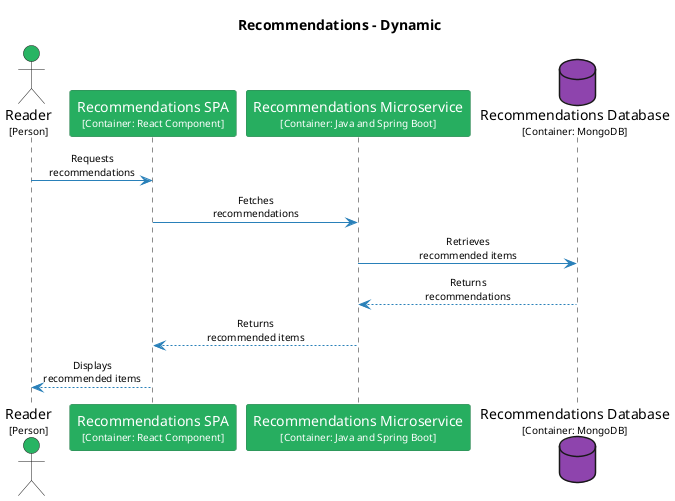 @startuml
set separator none
title Recommendations - Dynamic

skinparam {
  arrowFontSize 10
  defaultTextAlignment center
  wrapWidth 200
  maxMessageSize 100
}

hide stereotype

skinparam sequenceParticipant<<Reader>> {
  BackgroundColor #28b463
  FontColor #ffffff
  BorderColor #1c7d45
  shadowing false
}
skinparam sequenceParticipant<<Recommendations.RecommendationsDatabase>> {
  BackgroundColor #8e44ad
  FontColor #ffffff
  BorderColor #632f79
  shadowing false
}
skinparam sequenceParticipant<<Recommendations.RecommendationsMicroservice>> {
  BackgroundColor #27ae60
  FontColor #ffffff
  BorderColor #1b7943
  shadowing false
}
skinparam sequenceParticipant<<Recommendations.RecommendationsSPA>> {
  BackgroundColor #27ae60
  FontColor #ffffff
  BorderColor #1b7943
  shadowing false
}

actor "Reader\n<size:10>[Person]</size>" as Reader <<Reader>> #28b463
participant "Recommendations SPA\n<size:10>[Container: React Component]</size>" as Recommendations.RecommendationsSPA <<Recommendations.RecommendationsSPA>> #27ae60
participant "Recommendations Microservice\n<size:10>[Container: Java and Spring Boot]</size>" as Recommendations.RecommendationsMicroservice <<Recommendations.RecommendationsMicroservice>> #27ae60
database "Recommendations Database\n<size:10>[Container: MongoDB]</size>" as Recommendations.RecommendationsDatabase <<Recommendations.RecommendationsDatabase>> #8e44ad
Reader -[#2980b9]> Recommendations.RecommendationsSPA : Requests recommendations
Recommendations.RecommendationsSPA -[#2980b9]> Recommendations.RecommendationsMicroservice : Fetches recommendations
Recommendations.RecommendationsMicroservice -[#2980b9]> Recommendations.RecommendationsDatabase : Retrieves recommended items
Recommendations.RecommendationsMicroservice <-[#2980b9]- Recommendations.RecommendationsDatabase : Returns recommendations
Recommendations.RecommendationsSPA <-[#2980b9]- Recommendations.RecommendationsMicroservice : Returns recommended items
Reader <-[#2980b9]- Recommendations.RecommendationsSPA : Displays recommended items
@enduml